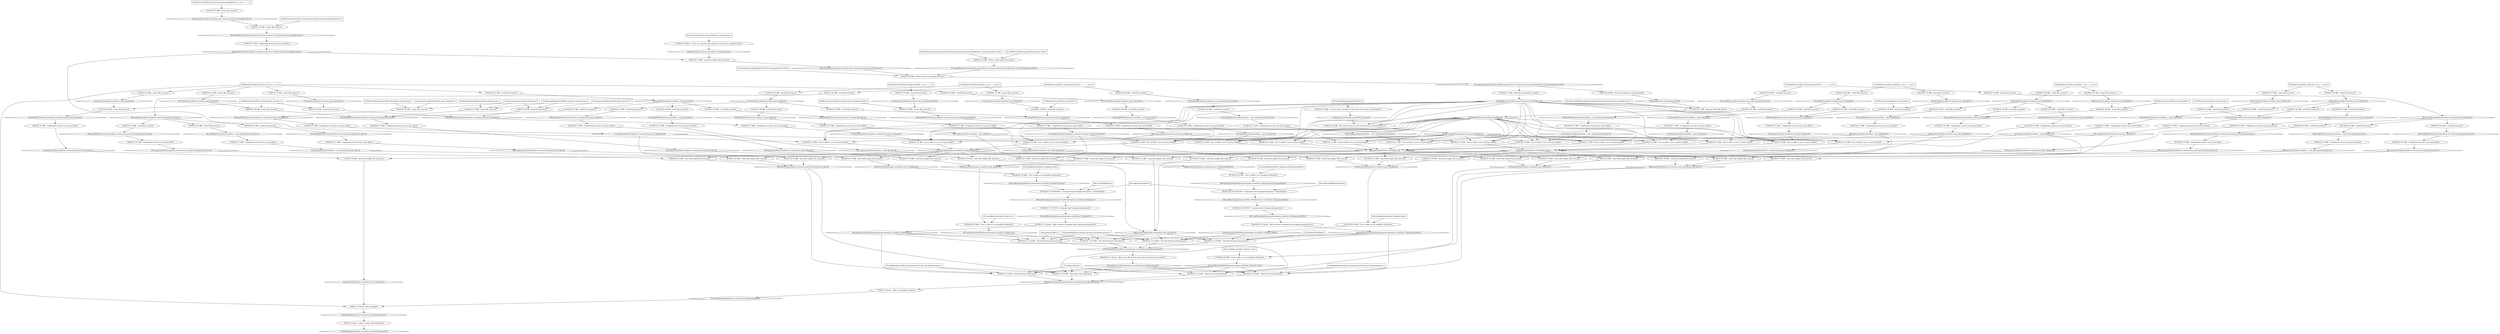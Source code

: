 digraph G {
	1 [label="1:canDataStage(attacker,victimHost,privateDocuments):0",shape=diamond];
	2 [label="2:RULE 0 (Asset - Able to stage collected data):0",shape=ellipse];
	3 [label="3:dataStaged(attacker,victimHost,privateDocuments):0",shape=diamond];
	4 [label="4:RULE 1 (T1074 - Data Staged):0",shape=ellipse];
	5 [label="5:fileAttr(victimHost,'/private',d,r,w,x,r,-,x,r,-,x):1",shape=box];
	6 [label="6:accessFile(attacker,victimHost,write,'/private'):0",shape=diamond];
	7 [label="7:RULE 35 (BB - execCode implies file access):0",shape=ellipse];
	8 [label="8:canAccessFile(victimHost,victimAccount,write,'/private'):0",shape=diamond];
	9 [label="9:RULE 37 (BB - A legitimate account can access file):0",shape=ellipse];
	10 [label="10:localFileProtection(victimHost,victimAccount,write,'/private'):0",shape=diamond];
	11 [label="11:RULE 38 (BB - owner file access):0",shape=ellipse];
	12 [label="12:ownerAccessible(victimHost,write,'/private'):0",shape=diamond];
	13 [label="13:RULE 44 (BB - owner file access):0",shape=ellipse];
	14 [label="14:fileOwner(victimHost,victimAccount,'/private'):1",shape=box];
	15 [label="15:execCode(attacker,victimHost,victimAccount):0",shape=diamond];
	16 [label="16:RULE 21 (BB - User is able to use a reverse shell):0",shape=ellipse];
	17 [label="17:canAccessFile(victimHost,victimAccount,exec,'/bin/bash'):0",shape=diamond];
	18 [label="18:RULE 37 (BB - A legitimate account can access file):0",shape=ellipse];
	19 [label="19:localFileProtection(victimHost,victimAccount,exec,'/bin/bash'):0",shape=diamond];
	20 [label="20:RULE 39 (BB - group file access):0",shape=ellipse];
	21 [label="21:groupAccessible(victimHost,exec,'/bin/bash'):1",shape=box];
	22 [label="22:fileGroupOwner(victimHost,'/bin/bash',victimGroup):1",shape=box];
	23 [label="23:inGroup(victimAccount,victimGroup):1",shape=box];
	24 [label="24:accessDataFlow(attacker,write,reversePupy):0",shape=diamond];
	25 [label="25:RULE 22 (BB - The remote root user has write access to the dataFlow):0",shape=ellipse];
	26 [label="26:dataFlowReverseShell(reversePupy):0",shape=diamond];
	27 [label="27:RULE 23 (BB - Reverse shell data flow):0",shape=ellipse];
	28 [label="28:isReverseShell(victimHost,pupyC2Server,'/home/victimAccount/3aka3.doc'):1",shape=box];
	29 [label="29:flowBind(reversePupy,http,1234):0",shape=diamond];
	30 [label="30:RULE 26 (BB - Flow associated port and protocol):0",shape=ellipse];
	31 [label="31:canScriptAccessHost(victimHost,pupyC2Server,'/home/victimAccount/3aka3.doc',reversePupy,http,1234):0",shape=diamond];
	32 [label="32:RULE 28 (BB - Script access an exposed service):0",shape=ellipse];
	33 [label="33:networkServiceInfo(pupyC2Server,root,pupyd,http,1234):1",shape=box];
	34 [label="34:accessFile(victimUser,victimHost,exec,'/home/victimAccount/3aka3.doc'):0",shape=diamond];
	35 [label="35:RULE 35 (BB - execCode implies file access):0",shape=ellipse];
	36 [label="36:canAccessFile(victimHost,victimAccount,exec,'/home/victimAccount/3aka3.doc'):0",shape=diamond];
	37 [label="37:RULE 37 (BB - A legitimate account can access file):0",shape=ellipse];
	38 [label="38:localFileProtection(victimHost,victimAccount,exec,'/home/victimAccount/3aka3.doc'):0",shape=diamond];
	39 [label="39:RULE 38 (BB - owner file access):0",shape=ellipse];
	40 [label="40:ownerAccessible(victimHost,exec,'/home/victimAccount/3aka3.doc'):0",shape=diamond];
	41 [label="41:RULE 47 (BB - owner file access):0",shape=ellipse];
	42 [label="42:fileAttr(victimHost,'/home/victimAccount/3aka3.doc',-,r,w,x,-,-,-,-,-,-):1",shape=box];
	43 [label="43:fileOwner(victimHost,victimAccount,'/home/victimAccount/3aka3.doc'):1",shape=box];
	44 [label="44:execCode(victimUser,victimHost,victimAccount):0",shape=diamond];
	45 [label="45:RULE 36 (BB - A User can execute code using his account on a specific host):0",shape=ellipse];
	46 [label="46:hasAccount(victimUser,victimHost,victimAccount):1",shape=box];
	47 [label="47:scriptNetAccess(victimHost,pupyC2Server,'/home/victimAccount/3aka3.doc',reversePupy,http,1234):0",shape=diamond];
	48 [label="48:RULE 29 (BB - Direct script network access):0",shape=ellipse];
	49 [label="49:isNetScript(victimHost,pupyC2Server,'/home/victimAccount/3aka3.doc',reversePupy,http,1234):1",shape=box];
	50 [label="50:aclNW(victimHost,pupyC2Server,http,1234):1",shape=box];
	51 [label="51:dataFlow(victimHost,pupyC2Server,reversePupy,_):0",shape=diamond];
	52 [label="52:RULE 27 (BB - Data flow initiated by script):0",shape=ellipse];
	53 [label="53:localAccess(attacker,pupyC2Server,root):0",shape=diamond];
	54 [label="54:RULE 55 (BB - An user who is located in a host has root access to that host):0",shape=ellipse];
	55 [label="55:located(attacker,pupyC2Server):1",shape=box];
	56 [label="56:RULE 21 (BB - User is able to use a reverse shell):0",shape=ellipse];
	57 [label="57:canAccessFile(victimHost,victimAccount,exec,'/bin/powershell'):0",shape=diamond];
	58 [label="58:RULE 37 (BB - A legitimate account can access file):0",shape=ellipse];
	59 [label="59:localFileProtection(victimHost,victimAccount,exec,'/bin/powershell'):0",shape=diamond];
	60 [label="60:RULE 38 (BB - owner file access):0",shape=ellipse];
	61 [label="61:ownerAccessible(victimHost,exec,'/bin/powershell'):0",shape=diamond];
	62 [label="62:RULE 47 (BB - owner file access):0",shape=ellipse];
	63 [label="63:fileAttr(victimHost,'/bin/powershell',-,r,w,x,-,-,-,-,-,-):1",shape=box];
	64 [label="64:fileOwner(victimHost,victimAccount,'/bin/powershell'):1",shape=box];
	65 [label="65:RULE 21 (BB - User is able to use a reverse shell):0",shape=ellipse];
	66 [label="66:RULE 21 (BB - User is able to use a reverse shell):0",shape=ellipse];
	67 [label="67:canAccessFile(victimHost,victimAccount,exec,'/private'):0",shape=diamond];
	68 [label="68:RULE 37 (BB - A legitimate account can access file):0",shape=ellipse];
	69 [label="69:localFileProtection(victimHost,victimAccount,exec,'/private'):0",shape=diamond];
	70 [label="70:RULE 38 (BB - owner file access):0",shape=ellipse];
	71 [label="71:ownerAccessible(victimHost,exec,'/private'):0",shape=diamond];
	72 [label="72:RULE 47 (BB - owner file access):0",shape=ellipse];
	73 [label="73:RULE 39 (BB - group file access):0",shape=ellipse];
	74 [label="74:groupAccessible(victimHost,exec,'/private'):1",shape=box];
	75 [label="75:fileGroupOwner(victimHost,'/private',victimGroup):1",shape=box];
	76 [label="76:canCollectData(attacker,victimHost,privateDocuments):0",shape=diamond];
	77 [label="77:RULE 4 (Asset - Able to read data on host):0",shape=ellipse];
	78 [label="78:dataFromLocalSystem(attacker,victimHost,privateDocuments):0",shape=diamond];
	79 [label="79:RULE 5 (T1005 - Data from Local System):0",shape=ellipse];
	80 [label="80:accessFile(attacker,victimHost,read,'/private/secret1.doc'):0",shape=diamond];
	81 [label="81:RULE 35 (BB - execCode implies file access):0",shape=ellipse];
	82 [label="82:canAccessFile(victimHost,_,read,'/private/secret1.doc'):0",shape=diamond];
	83 [label="83:RULE 37 (BB - A legitimate account can access file):0",shape=ellipse];
	84 [label="84:localFileProtection(victimHost,_,read,'/private/secret1.doc'):0",shape=diamond];
	85 [label="85:RULE 40 (BB - world file access):0",shape=ellipse];
	86 [label="86:worldAccessible(victimHost,read,'/private/secret1.doc'):0",shape=diamond];
	87 [label="87:RULE 43 (BB - world file access):0",shape=ellipse];
	88 [label="88:fileAttr(victimHost,'/private/secret1.doc',-,-,-,-,-,-,-,r,w,x):1",shape=box];
	89 [label="89:execCode(attacker,victimHost,_):0",shape=diamond];
	90 [label="90:RULE 21 (BB - User is able to use a reverse shell):0",shape=ellipse];
	91 [label="91:canAccessFile(victimHost,_,exec,'/bin/cat'):0",shape=diamond];
	92 [label="92:RULE 37 (BB - A legitimate account can access file):0",shape=ellipse];
	93 [label="93:localFileProtection(victimHost,_,exec,'/bin/cat'):0",shape=diamond];
	94 [label="94:RULE 40 (BB - world file access):0",shape=ellipse];
	95 [label="95:worldAccessible(victimHost,exec,'/bin/cat'):0",shape=diamond];
	96 [label="96:RULE 49 (BB - world file access):0",shape=ellipse];
	97 [label="97:fileAttr(victimHost,'/bin/cat',-,r,w,x,-,-,-,r,w,x):1",shape=box];
	98 [label="98:RULE 21 (BB - User is able to use a reverse shell):0",shape=ellipse];
	99 [label="99:canAccessFile(victimHost,_,exec,'/bin/find'):0",shape=diamond];
	100 [label="100:RULE 37 (BB - A legitimate account can access file):0",shape=ellipse];
	101 [label="101:localFileProtection(victimHost,_,exec,'/bin/find'):0",shape=diamond];
	102 [label="102:RULE 40 (BB - world file access):0",shape=ellipse];
	103 [label="103:worldAccessible(victimHost,exec,'/bin/find'):0",shape=diamond];
	104 [label="104:RULE 49 (BB - world file access):0",shape=ellipse];
	105 [label="105:fileAttr(victimHost,'/bin/find',-,r,w,x,-,-,-,r,w,x):1",shape=box];
	106 [label="106:RULE 21 (BB - User is able to use a reverse shell):0",shape=ellipse];
	107 [label="107:canAccessFile(victimHost,_,exec,'/bin/ls'):0",shape=diamond];
	108 [label="108:RULE 37 (BB - A legitimate account can access file):0",shape=ellipse];
	109 [label="109:localFileProtection(victimHost,_,exec,'/bin/ls'):0",shape=diamond];
	110 [label="110:RULE 40 (BB - world file access):0",shape=ellipse];
	111 [label="111:worldAccessible(victimHost,exec,'/bin/ls'):0",shape=diamond];
	112 [label="112:RULE 49 (BB - world file access):0",shape=ellipse];
	113 [label="113:fileAttr(victimHost,'/bin/ls',-,r,w,x,-,-,-,r,w,x):1",shape=box];
	114 [label="114:RULE 21 (BB - User is able to use a reverse shell):0",shape=ellipse];
	115 [label="115:canAccessFile(victimHost,_,exec,'/bin/zip'):0",shape=diamond];
	116 [label="116:RULE 37 (BB - A legitimate account can access file):0",shape=ellipse];
	117 [label="117:localFileProtection(victimHost,_,exec,'/bin/zip'):0",shape=diamond];
	118 [label="118:RULE 40 (BB - world file access):0",shape=ellipse];
	119 [label="119:worldAccessible(victimHost,exec,'/bin/zip'):0",shape=diamond];
	120 [label="120:RULE 49 (BB - world file access):0",shape=ellipse];
	121 [label="121:fileAttr(victimHost,'/bin/zip',-,r,w,x,-,-,-,r,w,x):1",shape=box];
	122 [label="122:RULE 21 (BB - User is able to use a reverse shell):0",shape=ellipse];
	123 [label="123:canAccessFile(victimHost,_,exec,'/private'):0",shape=diamond];
	124 [label="124:RULE 37 (BB - A legitimate account can access file):0",shape=ellipse];
	125 [label="125:localFileProtection(victimHost,_,exec,'/private'):0",shape=diamond];
	126 [label="126:RULE 40 (BB - world file access):0",shape=ellipse];
	127 [label="127:worldAccessible(victimHost,exec,'/private'):0",shape=diamond];
	128 [label="128:RULE 49 (BB - world file access):0",shape=ellipse];
	129 [label="129:RULE 21 (BB - User is able to use a reverse shell):0",shape=ellipse];
	130 [label="130:canAccessFile(victimHost,_,exec,'/private/secret1.doc'):0",shape=diamond];
	131 [label="131:RULE 37 (BB - A legitimate account can access file):0",shape=ellipse];
	132 [label="132:localFileProtection(victimHost,_,exec,'/private/secret1.doc'):0",shape=diamond];
	133 [label="133:RULE 40 (BB - world file access):0",shape=ellipse];
	134 [label="134:worldAccessible(victimHost,exec,'/private/secret1.doc'):0",shape=diamond];
	135 [label="135:RULE 49 (BB - world file access):0",shape=ellipse];
	136 [label="136:RULE 21 (BB - User is able to use a reverse shell):0",shape=ellipse];
	137 [label="137:canAccessFile(victimHost,_,exec,'/private/secret2.doc'):0",shape=diamond];
	138 [label="138:RULE 37 (BB - A legitimate account can access file):0",shape=ellipse];
	139 [label="139:localFileProtection(victimHost,_,exec,'/private/secret2.doc'):0",shape=diamond];
	140 [label="140:RULE 40 (BB - world file access):0",shape=ellipse];
	141 [label="141:worldAccessible(victimHost,exec,'/private/secret2.doc'):0",shape=diamond];
	142 [label="142:RULE 49 (BB - world file access):0",shape=ellipse];
	143 [label="143:fileAttr(victimHost,'/private/secret2.doc',-,-,-,-,-,-,-,r,w,x):1",shape=box];
	144 [label="144:RULE 35 (BB - execCode implies file access):0",shape=ellipse];
	145 [label="145:canAccessFile(victimHost,root,read,'/private/secret1.doc'):0",shape=diamond];
	146 [label="146:RULE 37 (BB - A legitimate account can access file):0",shape=ellipse];
	147 [label="147:localFileProtection(victimHost,root,read,'/private/secret1.doc'):0",shape=diamond];
	148 [label="148:RULE 40 (BB - world file access):0",shape=ellipse];
	149 [label="149:execCode(attacker,victimHost,root):0",shape=diamond];
	150 [label="150:RULE 21 (BB - User is able to use a reverse shell):0",shape=ellipse];
	151 [label="151:canAccessFile(victimHost,root,exec,'/bin/cat'):0",shape=diamond];
	152 [label="152:RULE 37 (BB - A legitimate account can access file):0",shape=ellipse];
	153 [label="153:localFileProtection(victimHost,root,exec,'/bin/cat'):0",shape=diamond];
	154 [label="154:RULE 38 (BB - owner file access):0",shape=ellipse];
	155 [label="155:ownerAccessible(victimHost,exec,'/bin/cat'):0",shape=diamond];
	156 [label="156:RULE 47 (BB - owner file access):0",shape=ellipse];
	157 [label="157:fileOwner(victimHost,root,'/bin/cat'):1",shape=box];
	158 [label="158:RULE 40 (BB - world file access):0",shape=ellipse];
	159 [label="159:RULE 21 (BB - User is able to use a reverse shell):0",shape=ellipse];
	160 [label="160:canAccessFile(victimHost,root,exec,'/bin/find'):0",shape=diamond];
	161 [label="161:RULE 37 (BB - A legitimate account can access file):0",shape=ellipse];
	162 [label="162:localFileProtection(victimHost,root,exec,'/bin/find'):0",shape=diamond];
	163 [label="163:RULE 38 (BB - owner file access):0",shape=ellipse];
	164 [label="164:ownerAccessible(victimHost,exec,'/bin/find'):0",shape=diamond];
	165 [label="165:RULE 47 (BB - owner file access):0",shape=ellipse];
	166 [label="166:fileOwner(victimHost,root,'/bin/find'):1",shape=box];
	167 [label="167:RULE 40 (BB - world file access):0",shape=ellipse];
	168 [label="168:RULE 21 (BB - User is able to use a reverse shell):0",shape=ellipse];
	169 [label="169:canAccessFile(victimHost,root,exec,'/bin/ls'):0",shape=diamond];
	170 [label="170:RULE 37 (BB - A legitimate account can access file):0",shape=ellipse];
	171 [label="171:localFileProtection(victimHost,root,exec,'/bin/ls'):0",shape=diamond];
	172 [label="172:RULE 38 (BB - owner file access):0",shape=ellipse];
	173 [label="173:ownerAccessible(victimHost,exec,'/bin/ls'):0",shape=diamond];
	174 [label="174:RULE 47 (BB - owner file access):0",shape=ellipse];
	175 [label="175:fileOwner(victimHost,root,'/bin/ls'):1",shape=box];
	176 [label="176:RULE 40 (BB - world file access):0",shape=ellipse];
	177 [label="177:RULE 21 (BB - User is able to use a reverse shell):0",shape=ellipse];
	178 [label="178:canAccessFile(victimHost,root,exec,'/bin/zip'):0",shape=diamond];
	179 [label="179:RULE 37 (BB - A legitimate account can access file):0",shape=ellipse];
	180 [label="180:localFileProtection(victimHost,root,exec,'/bin/zip'):0",shape=diamond];
	181 [label="181:RULE 38 (BB - owner file access):0",shape=ellipse];
	182 [label="182:ownerAccessible(victimHost,exec,'/bin/zip'):0",shape=diamond];
	183 [label="183:RULE 47 (BB - owner file access):0",shape=ellipse];
	184 [label="184:fileOwner(victimHost,root,'/bin/zip'):1",shape=box];
	185 [label="185:RULE 40 (BB - world file access):0",shape=ellipse];
	186 [label="186:RULE 35 (BB - execCode implies file access):0",shape=ellipse];
	187 [label="187:canAccessFile(victimHost,victimAccount,read,'/private/secret1.doc'):0",shape=diamond];
	188 [label="188:RULE 37 (BB - A legitimate account can access file):0",shape=ellipse];
	189 [label="189:localFileProtection(victimHost,victimAccount,read,'/private/secret1.doc'):0",shape=diamond];
	190 [label="190:RULE 40 (BB - world file access):0",shape=ellipse];
	191 [label="191:dataBind(victimHost,'/private/secret1.doc',privateDocuments):1",shape=box];
	192 [label="192:canAbuseCmdScriptingInterpreter(attacker,victimHost,'/bin/bash'):0",shape=diamond];
	193 [label="193:RULE 13 (Asset - Able to abuse command and scripting interpreters):0",shape=ellipse];
	194 [label="194:cmdScriptingInterpreter(attacker,victimHost,'/bin/bash'):0",shape=diamond];
	195 [label="195:RULE 17 (T1059 - Command and Scripting Interpreter):0",shape=ellipse];
	196 [label="196:cmdScriptingInterpreterUnixShell(attacker,victimHost,'/bin/bash'):0",shape=diamond];
	197 [label="197:RULE 19 (T1059.004 - Command and Scripting Interpreter - PowerShell):0",shape=ellipse];
	198 [label="198:isUnixShell(bash):1",shape=box];
	199 [label="199:canRunInstalledSoftware(attacker,victimHost,'/bin/bash',bash):0",shape=diamond];
	200 [label="200:RULE 20 (BB - User is able to run installed software):0",shape=ellipse];
	201 [label="201:accessFile(attacker,victimHost,exec,'/bin/bash'):0",shape=diamond];
	202 [label="202:RULE 35 (BB - execCode implies file access):0",shape=ellipse];
	203 [label="203:installed(victimHost,'/bin/bash',bash):1",shape=box];
	204 [label="204:malicious(attacker):1",shape=box];
	205 [label="205:canDiscoverData(attacker,victimHost,privateDocuments):0",shape=diamond];
	206 [label="206:RULE 11 (Asset - Able to run file and directory discovery process on host):0",shape=ellipse];
	207 [label="207:fileAndDirectoryDiscovery(attacker,victimHost,privateDocuments):0",shape=diamond];
	208 [label="208:RULE 12 (T1083 - File and Directory Discovery):0",shape=ellipse];
	209 [label="209:accessFile(attacker,victimHost,read,'/private'):0",shape=diamond];
	210 [label="210:RULE 35 (BB - execCode implies file access):0",shape=ellipse];
	211 [label="211:canAccessFile(victimHost,_,read,'/private'):0",shape=diamond];
	212 [label="212:RULE 37 (BB - A legitimate account can access file):0",shape=ellipse];
	213 [label="213:localFileProtection(victimHost,_,read,'/private'):0",shape=diamond];
	214 [label="214:RULE 40 (BB - world file access):0",shape=ellipse];
	215 [label="215:worldAccessible(victimHost,read,'/private'):0",shape=diamond];
	216 [label="216:RULE 43 (BB - world file access):0",shape=ellipse];
	217 [label="217:RULE 35 (BB - execCode implies file access):0",shape=ellipse];
	218 [label="218:canAccessFile(victimHost,root,read,'/private'):0",shape=diamond];
	219 [label="219:RULE 37 (BB - A legitimate account can access file):0",shape=ellipse];
	220 [label="220:localFileProtection(victimHost,root,read,'/private'):0",shape=diamond];
	221 [label="221:RULE 40 (BB - world file access):0",shape=ellipse];
	222 [label="222:RULE 35 (BB - execCode implies file access):0",shape=ellipse];
	223 [label="223:canAccessFile(victimHost,victimAccount,read,'/private'):0",shape=diamond];
	224 [label="224:RULE 37 (BB - A legitimate account can access file):0",shape=ellipse];
	225 [label="225:localFileProtection(victimHost,victimAccount,read,'/private'):0",shape=diamond];
	226 [label="226:RULE 38 (BB - owner file access):0",shape=ellipse];
	227 [label="227:ownerAccessible(victimHost,read,'/private'):0",shape=diamond];
	228 [label="228:RULE 41 (BB - owner file access):0",shape=ellipse];
	229 [label="229:RULE 39 (BB - group file access):0",shape=ellipse];
	230 [label="230:groupAccessible(victimHost,read,'/private'):1",shape=box];
	231 [label="231:RULE 40 (BB - world file access):0",shape=ellipse];
	232 [label="232:dataBindDir(victimHost,'/private',privateDocuments):1",shape=box];
	233 [label="233:isSearchUtil(find):1",shape=box];
	234 [label="234:canRunInstalledSoftware(attacker,victimHost,'/bin/find',find):0",shape=diamond];
	235 [label="235:RULE 20 (BB - User is able to run installed software):0",shape=ellipse];
	236 [label="236:accessFile(attacker,victimHost,exec,'/bin/find'):0",shape=diamond];
	237 [label="237:RULE 35 (BB - execCode implies file access):0",shape=ellipse];
	238 [label="238:RULE 35 (BB - execCode implies file access):0",shape=ellipse];
	239 [label="239:RULE 35 (BB - execCode implies file access):0",shape=ellipse];
	240 [label="240:canAccessFile(victimHost,victimAccount,exec,'/bin/find'):0",shape=diamond];
	241 [label="241:RULE 37 (BB - A legitimate account can access file):0",shape=ellipse];
	242 [label="242:localFileProtection(victimHost,victimAccount,exec,'/bin/find'):0",shape=diamond];
	243 [label="243:RULE 40 (BB - world file access):0",shape=ellipse];
	244 [label="244:installed(victimHost,'/bin/find',find):1",shape=box];
	245 [label="245:RULE 12 (T1083 - File and Directory Discovery):0",shape=ellipse];
	246 [label="246:isSearchUtil(ls):1",shape=box];
	247 [label="247:canRunInstalledSoftware(attacker,victimHost,'/bin/ls',ls):0",shape=diamond];
	248 [label="248:RULE 20 (BB - User is able to run installed software):0",shape=ellipse];
	249 [label="249:accessFile(attacker,victimHost,exec,'/bin/ls'):0",shape=diamond];
	250 [label="250:RULE 35 (BB - execCode implies file access):0",shape=ellipse];
	251 [label="251:RULE 35 (BB - execCode implies file access):0",shape=ellipse];
	252 [label="252:RULE 35 (BB - execCode implies file access):0",shape=ellipse];
	253 [label="253:canAccessFile(victimHost,victimAccount,exec,'/bin/ls'):0",shape=diamond];
	254 [label="254:RULE 37 (BB - A legitimate account can access file):0",shape=ellipse];
	255 [label="255:localFileProtection(victimHost,victimAccount,exec,'/bin/ls'):0",shape=diamond];
	256 [label="256:RULE 40 (BB - world file access):0",shape=ellipse];
	257 [label="257:installed(victimHost,'/bin/ls',ls):1",shape=box];
	258 [label="258:RULE 12 (T1083 - File and Directory Discovery):0",shape=ellipse];
	259 [label="259:canAbuseCmdScriptingInterpreter(attacker,victimHost,'/bin/powershell'):0",shape=diamond];
	260 [label="260:RULE 13 (Asset - Able to abuse command and scripting interpreters):0",shape=ellipse];
	261 [label="261:cmdScriptingInterpreter(attacker,victimHost,'/bin/powershell'):0",shape=diamond];
	262 [label="262:RULE 16 (T1059 - Command and Scripting Interpreter):0",shape=ellipse];
	263 [label="263:cmdScriptingInterpreterPowerShell(attacker,victimHost,'/bin/powershell'):0",shape=diamond];
	264 [label="264:RULE 18 (T1059.001 - Command and Scripting Interpreter - PowerShell):0",shape=ellipse];
	265 [label="265:isPowerShell(powerShell):1",shape=box];
	266 [label="266:canRunInstalledSoftware(attacker,victimHost,'/bin/powershell',powerShell):0",shape=diamond];
	267 [label="267:RULE 20 (BB - User is able to run installed software):0",shape=ellipse];
	268 [label="268:accessFile(attacker,victimHost,exec,'/bin/powershell'):0",shape=diamond];
	269 [label="269:RULE 35 (BB - execCode implies file access):0",shape=ellipse];
	270 [label="270:installed(victimHost,'/bin/powershell',powerShell):1",shape=box];
	271 [label="271:RULE 12 (T1083 - File and Directory Discovery):0",shape=ellipse];
	272 [label="272:isDataUtil(cat):1",shape=box];
	273 [label="273:canRunInstalledSoftware(attacker,victimHost,'/bin/cat',cat):0",shape=diamond];
	274 [label="274:RULE 20 (BB - User is able to run installed software):0",shape=ellipse];
	275 [label="275:accessFile(attacker,victimHost,exec,'/bin/cat'):0",shape=diamond];
	276 [label="276:RULE 35 (BB - execCode implies file access):0",shape=ellipse];
	277 [label="277:RULE 35 (BB - execCode implies file access):0",shape=ellipse];
	278 [label="278:RULE 35 (BB - execCode implies file access):0",shape=ellipse];
	279 [label="279:canAccessFile(victimHost,victimAccount,exec,'/bin/cat'):0",shape=diamond];
	280 [label="280:RULE 37 (BB - A legitimate account can access file):0",shape=ellipse];
	281 [label="281:localFileProtection(victimHost,victimAccount,exec,'/bin/cat'):0",shape=diamond];
	282 [label="282:RULE 40 (BB - world file access):0",shape=ellipse];
	283 [label="283:installed(victimHost,'/bin/cat',cat):1",shape=box];
	284 [label="284:RULE 5 (T1005 - Data from Local System):0",shape=ellipse];
	285 [label="285:RULE 5 (T1005 - Data from Local System):0",shape=ellipse];
	286 [label="286:accessFile(attacker,victimHost,read,'/private/secret2.doc'):0",shape=diamond];
	287 [label="287:RULE 35 (BB - execCode implies file access):0",shape=ellipse];
	288 [label="288:canAccessFile(victimHost,_,read,'/private/secret2.doc'):0",shape=diamond];
	289 [label="289:RULE 37 (BB - A legitimate account can access file):0",shape=ellipse];
	290 [label="290:localFileProtection(victimHost,_,read,'/private/secret2.doc'):0",shape=diamond];
	291 [label="291:RULE 40 (BB - world file access):0",shape=ellipse];
	292 [label="292:worldAccessible(victimHost,read,'/private/secret2.doc'):0",shape=diamond];
	293 [label="293:RULE 43 (BB - world file access):0",shape=ellipse];
	294 [label="294:RULE 35 (BB - execCode implies file access):0",shape=ellipse];
	295 [label="295:canAccessFile(victimHost,root,read,'/private/secret2.doc'):0",shape=diamond];
	296 [label="296:RULE 37 (BB - A legitimate account can access file):0",shape=ellipse];
	297 [label="297:localFileProtection(victimHost,root,read,'/private/secret2.doc'):0",shape=diamond];
	298 [label="298:RULE 40 (BB - world file access):0",shape=ellipse];
	299 [label="299:RULE 35 (BB - execCode implies file access):0",shape=ellipse];
	300 [label="300:canAccessFile(victimHost,victimAccount,read,'/private/secret2.doc'):0",shape=diamond];
	301 [label="301:RULE 37 (BB - A legitimate account can access file):0",shape=ellipse];
	302 [label="302:localFileProtection(victimHost,victimAccount,read,'/private/secret2.doc'):0",shape=diamond];
	303 [label="303:RULE 40 (BB - world file access):0",shape=ellipse];
	304 [label="304:dataBind(victimHost,'/private/secret2.doc',privateDocuments):1",shape=box];
	305 [label="305:RULE 5 (T1005 - Data from Local System):0",shape=ellipse];
	5 -> 	4;
	5 -> 	13;
	13 -> 	12;
	12 -> 	11;
	14 -> 	11;
	11 -> 	10;
	10 -> 	9;
	9 -> 	8;
	8 -> 	7;
	21 -> 	20;
	22 -> 	20;
	23 -> 	20;
	20 -> 	19;
	19 -> 	18;
	18 -> 	17;
	17 -> 	16;
	28 -> 	27;
	33 -> 	32;
	42 -> 	41;
	41 -> 	40;
	40 -> 	39;
	43 -> 	39;
	39 -> 	38;
	38 -> 	37;
	37 -> 	36;
	36 -> 	35;
	46 -> 	45;
	45 -> 	44;
	44 -> 	35;
	35 -> 	34;
	34 -> 	32;
	49 -> 	48;
	50 -> 	48;
	48 -> 	47;
	47 -> 	32;
	32 -> 	31;
	31 -> 	30;
	30 -> 	29;
	29 -> 	27;
	31 -> 	52;
	52 -> 	51;
	51 -> 	27;
	27 -> 	26;
	26 -> 	25;
	51 -> 	25;
	55 -> 	54;
	54 -> 	53;
	53 -> 	25;
	25 -> 	24;
	24 -> 	16;
	26 -> 	16;
	51 -> 	16;
	16 -> 	15;
	63 -> 	62;
	62 -> 	61;
	61 -> 	60;
	64 -> 	60;
	60 -> 	59;
	59 -> 	58;
	58 -> 	57;
	57 -> 	56;
	24 -> 	56;
	26 -> 	56;
	51 -> 	56;
	56 -> 	15;
	36 -> 	65;
	24 -> 	65;
	26 -> 	65;
	51 -> 	65;
	65 -> 	15;
	5 -> 	72;
	72 -> 	71;
	71 -> 	70;
	14 -> 	70;
	70 -> 	69;
	74 -> 	73;
	75 -> 	73;
	23 -> 	73;
	73 -> 	69;
	69 -> 	68;
	68 -> 	67;
	67 -> 	66;
	24 -> 	66;
	26 -> 	66;
	51 -> 	66;
	66 -> 	15;
	15 -> 	7;
	7 -> 	6;
	6 -> 	4;
	88 -> 	87;
	87 -> 	86;
	86 -> 	85;
	85 -> 	84;
	84 -> 	83;
	83 -> 	82;
	82 -> 	81;
	97 -> 	96;
	96 -> 	95;
	95 -> 	94;
	94 -> 	93;
	93 -> 	92;
	92 -> 	91;
	91 -> 	90;
	24 -> 	90;
	26 -> 	90;
	51 -> 	90;
	90 -> 	89;
	105 -> 	104;
	104 -> 	103;
	103 -> 	102;
	102 -> 	101;
	101 -> 	100;
	100 -> 	99;
	99 -> 	98;
	24 -> 	98;
	26 -> 	98;
	51 -> 	98;
	98 -> 	89;
	113 -> 	112;
	112 -> 	111;
	111 -> 	110;
	110 -> 	109;
	109 -> 	108;
	108 -> 	107;
	107 -> 	106;
	24 -> 	106;
	26 -> 	106;
	51 -> 	106;
	106 -> 	89;
	121 -> 	120;
	120 -> 	119;
	119 -> 	118;
	118 -> 	117;
	117 -> 	116;
	116 -> 	115;
	115 -> 	114;
	24 -> 	114;
	26 -> 	114;
	51 -> 	114;
	114 -> 	89;
	5 -> 	128;
	128 -> 	127;
	127 -> 	126;
	126 -> 	125;
	125 -> 	124;
	124 -> 	123;
	123 -> 	122;
	24 -> 	122;
	26 -> 	122;
	51 -> 	122;
	122 -> 	89;
	88 -> 	135;
	135 -> 	134;
	134 -> 	133;
	133 -> 	132;
	132 -> 	131;
	131 -> 	130;
	130 -> 	129;
	24 -> 	129;
	26 -> 	129;
	51 -> 	129;
	129 -> 	89;
	143 -> 	142;
	142 -> 	141;
	141 -> 	140;
	140 -> 	139;
	139 -> 	138;
	138 -> 	137;
	137 -> 	136;
	24 -> 	136;
	26 -> 	136;
	51 -> 	136;
	136 -> 	89;
	89 -> 	81;
	81 -> 	80;
	86 -> 	148;
	148 -> 	147;
	147 -> 	146;
	146 -> 	145;
	145 -> 	144;
	97 -> 	156;
	156 -> 	155;
	155 -> 	154;
	157 -> 	154;
	154 -> 	153;
	95 -> 	158;
	158 -> 	153;
	153 -> 	152;
	152 -> 	151;
	151 -> 	150;
	24 -> 	150;
	26 -> 	150;
	51 -> 	150;
	150 -> 	149;
	105 -> 	165;
	165 -> 	164;
	164 -> 	163;
	166 -> 	163;
	163 -> 	162;
	103 -> 	167;
	167 -> 	162;
	162 -> 	161;
	161 -> 	160;
	160 -> 	159;
	24 -> 	159;
	26 -> 	159;
	51 -> 	159;
	159 -> 	149;
	113 -> 	174;
	174 -> 	173;
	173 -> 	172;
	175 -> 	172;
	172 -> 	171;
	111 -> 	176;
	176 -> 	171;
	171 -> 	170;
	170 -> 	169;
	169 -> 	168;
	24 -> 	168;
	26 -> 	168;
	51 -> 	168;
	168 -> 	149;
	121 -> 	183;
	183 -> 	182;
	182 -> 	181;
	184 -> 	181;
	181 -> 	180;
	119 -> 	185;
	185 -> 	180;
	180 -> 	179;
	179 -> 	178;
	178 -> 	177;
	24 -> 	177;
	26 -> 	177;
	51 -> 	177;
	177 -> 	149;
	149 -> 	144;
	144 -> 	80;
	86 -> 	190;
	190 -> 	189;
	189 -> 	188;
	188 -> 	187;
	187 -> 	186;
	15 -> 	186;
	186 -> 	80;
	80 -> 	79;
	191 -> 	79;
	198 -> 	197;
	17 -> 	202;
	15 -> 	202;
	202 -> 	201;
	201 -> 	200;
	203 -> 	200;
	200 -> 	199;
	199 -> 	197;
	204 -> 	197;
	197 -> 	196;
	196 -> 	195;
	195 -> 	194;
	194 -> 	193;
	193 -> 	192;
	192 -> 	79;
	5 -> 	216;
	216 -> 	215;
	215 -> 	214;
	214 -> 	213;
	213 -> 	212;
	212 -> 	211;
	211 -> 	210;
	89 -> 	210;
	210 -> 	209;
	215 -> 	221;
	221 -> 	220;
	220 -> 	219;
	219 -> 	218;
	218 -> 	217;
	149 -> 	217;
	217 -> 	209;
	5 -> 	228;
	228 -> 	227;
	227 -> 	226;
	14 -> 	226;
	226 -> 	225;
	230 -> 	229;
	75 -> 	229;
	23 -> 	229;
	229 -> 	225;
	215 -> 	231;
	231 -> 	225;
	225 -> 	224;
	224 -> 	223;
	223 -> 	222;
	15 -> 	222;
	222 -> 	209;
	209 -> 	208;
	232 -> 	208;
	192 -> 	208;
	233 -> 	208;
	99 -> 	237;
	89 -> 	237;
	237 -> 	236;
	160 -> 	238;
	149 -> 	238;
	238 -> 	236;
	103 -> 	243;
	243 -> 	242;
	242 -> 	241;
	241 -> 	240;
	240 -> 	239;
	15 -> 	239;
	239 -> 	236;
	236 -> 	235;
	244 -> 	235;
	235 -> 	234;
	234 -> 	208;
	208 -> 	207;
	209 -> 	245;
	232 -> 	245;
	192 -> 	245;
	246 -> 	245;
	107 -> 	250;
	89 -> 	250;
	250 -> 	249;
	169 -> 	251;
	149 -> 	251;
	251 -> 	249;
	111 -> 	256;
	256 -> 	255;
	255 -> 	254;
	254 -> 	253;
	253 -> 	252;
	15 -> 	252;
	252 -> 	249;
	249 -> 	248;
	257 -> 	248;
	248 -> 	247;
	247 -> 	245;
	245 -> 	207;
	209 -> 	258;
	232 -> 	258;
	265 -> 	264;
	57 -> 	269;
	15 -> 	269;
	269 -> 	268;
	268 -> 	267;
	270 -> 	267;
	267 -> 	266;
	266 -> 	264;
	204 -> 	264;
	264 -> 	263;
	263 -> 	262;
	262 -> 	261;
	261 -> 	260;
	260 -> 	259;
	259 -> 	258;
	233 -> 	258;
	234 -> 	258;
	258 -> 	207;
	209 -> 	271;
	232 -> 	271;
	259 -> 	271;
	246 -> 	271;
	247 -> 	271;
	271 -> 	207;
	207 -> 	206;
	206 -> 	205;
	205 -> 	79;
	272 -> 	79;
	91 -> 	276;
	89 -> 	276;
	276 -> 	275;
	151 -> 	277;
	149 -> 	277;
	277 -> 	275;
	95 -> 	282;
	282 -> 	281;
	281 -> 	280;
	280 -> 	279;
	279 -> 	278;
	15 -> 	278;
	278 -> 	275;
	275 -> 	274;
	283 -> 	274;
	274 -> 	273;
	273 -> 	79;
	79 -> 	78;
	80 -> 	284;
	191 -> 	284;
	259 -> 	284;
	205 -> 	284;
	272 -> 	284;
	273 -> 	284;
	284 -> 	78;
	143 -> 	293;
	293 -> 	292;
	292 -> 	291;
	291 -> 	290;
	290 -> 	289;
	289 -> 	288;
	288 -> 	287;
	89 -> 	287;
	287 -> 	286;
	292 -> 	298;
	298 -> 	297;
	297 -> 	296;
	296 -> 	295;
	295 -> 	294;
	149 -> 	294;
	294 -> 	286;
	292 -> 	303;
	303 -> 	302;
	302 -> 	301;
	301 -> 	300;
	300 -> 	299;
	15 -> 	299;
	299 -> 	286;
	286 -> 	285;
	304 -> 	285;
	192 -> 	285;
	205 -> 	285;
	272 -> 	285;
	273 -> 	285;
	285 -> 	78;
	286 -> 	305;
	304 -> 	305;
	259 -> 	305;
	205 -> 	305;
	272 -> 	305;
	273 -> 	305;
	305 -> 	78;
	78 -> 	77;
	77 -> 	76;
	76 -> 	4;
	4 -> 	3;
	3 -> 	2;
	2 -> 	1;
}
